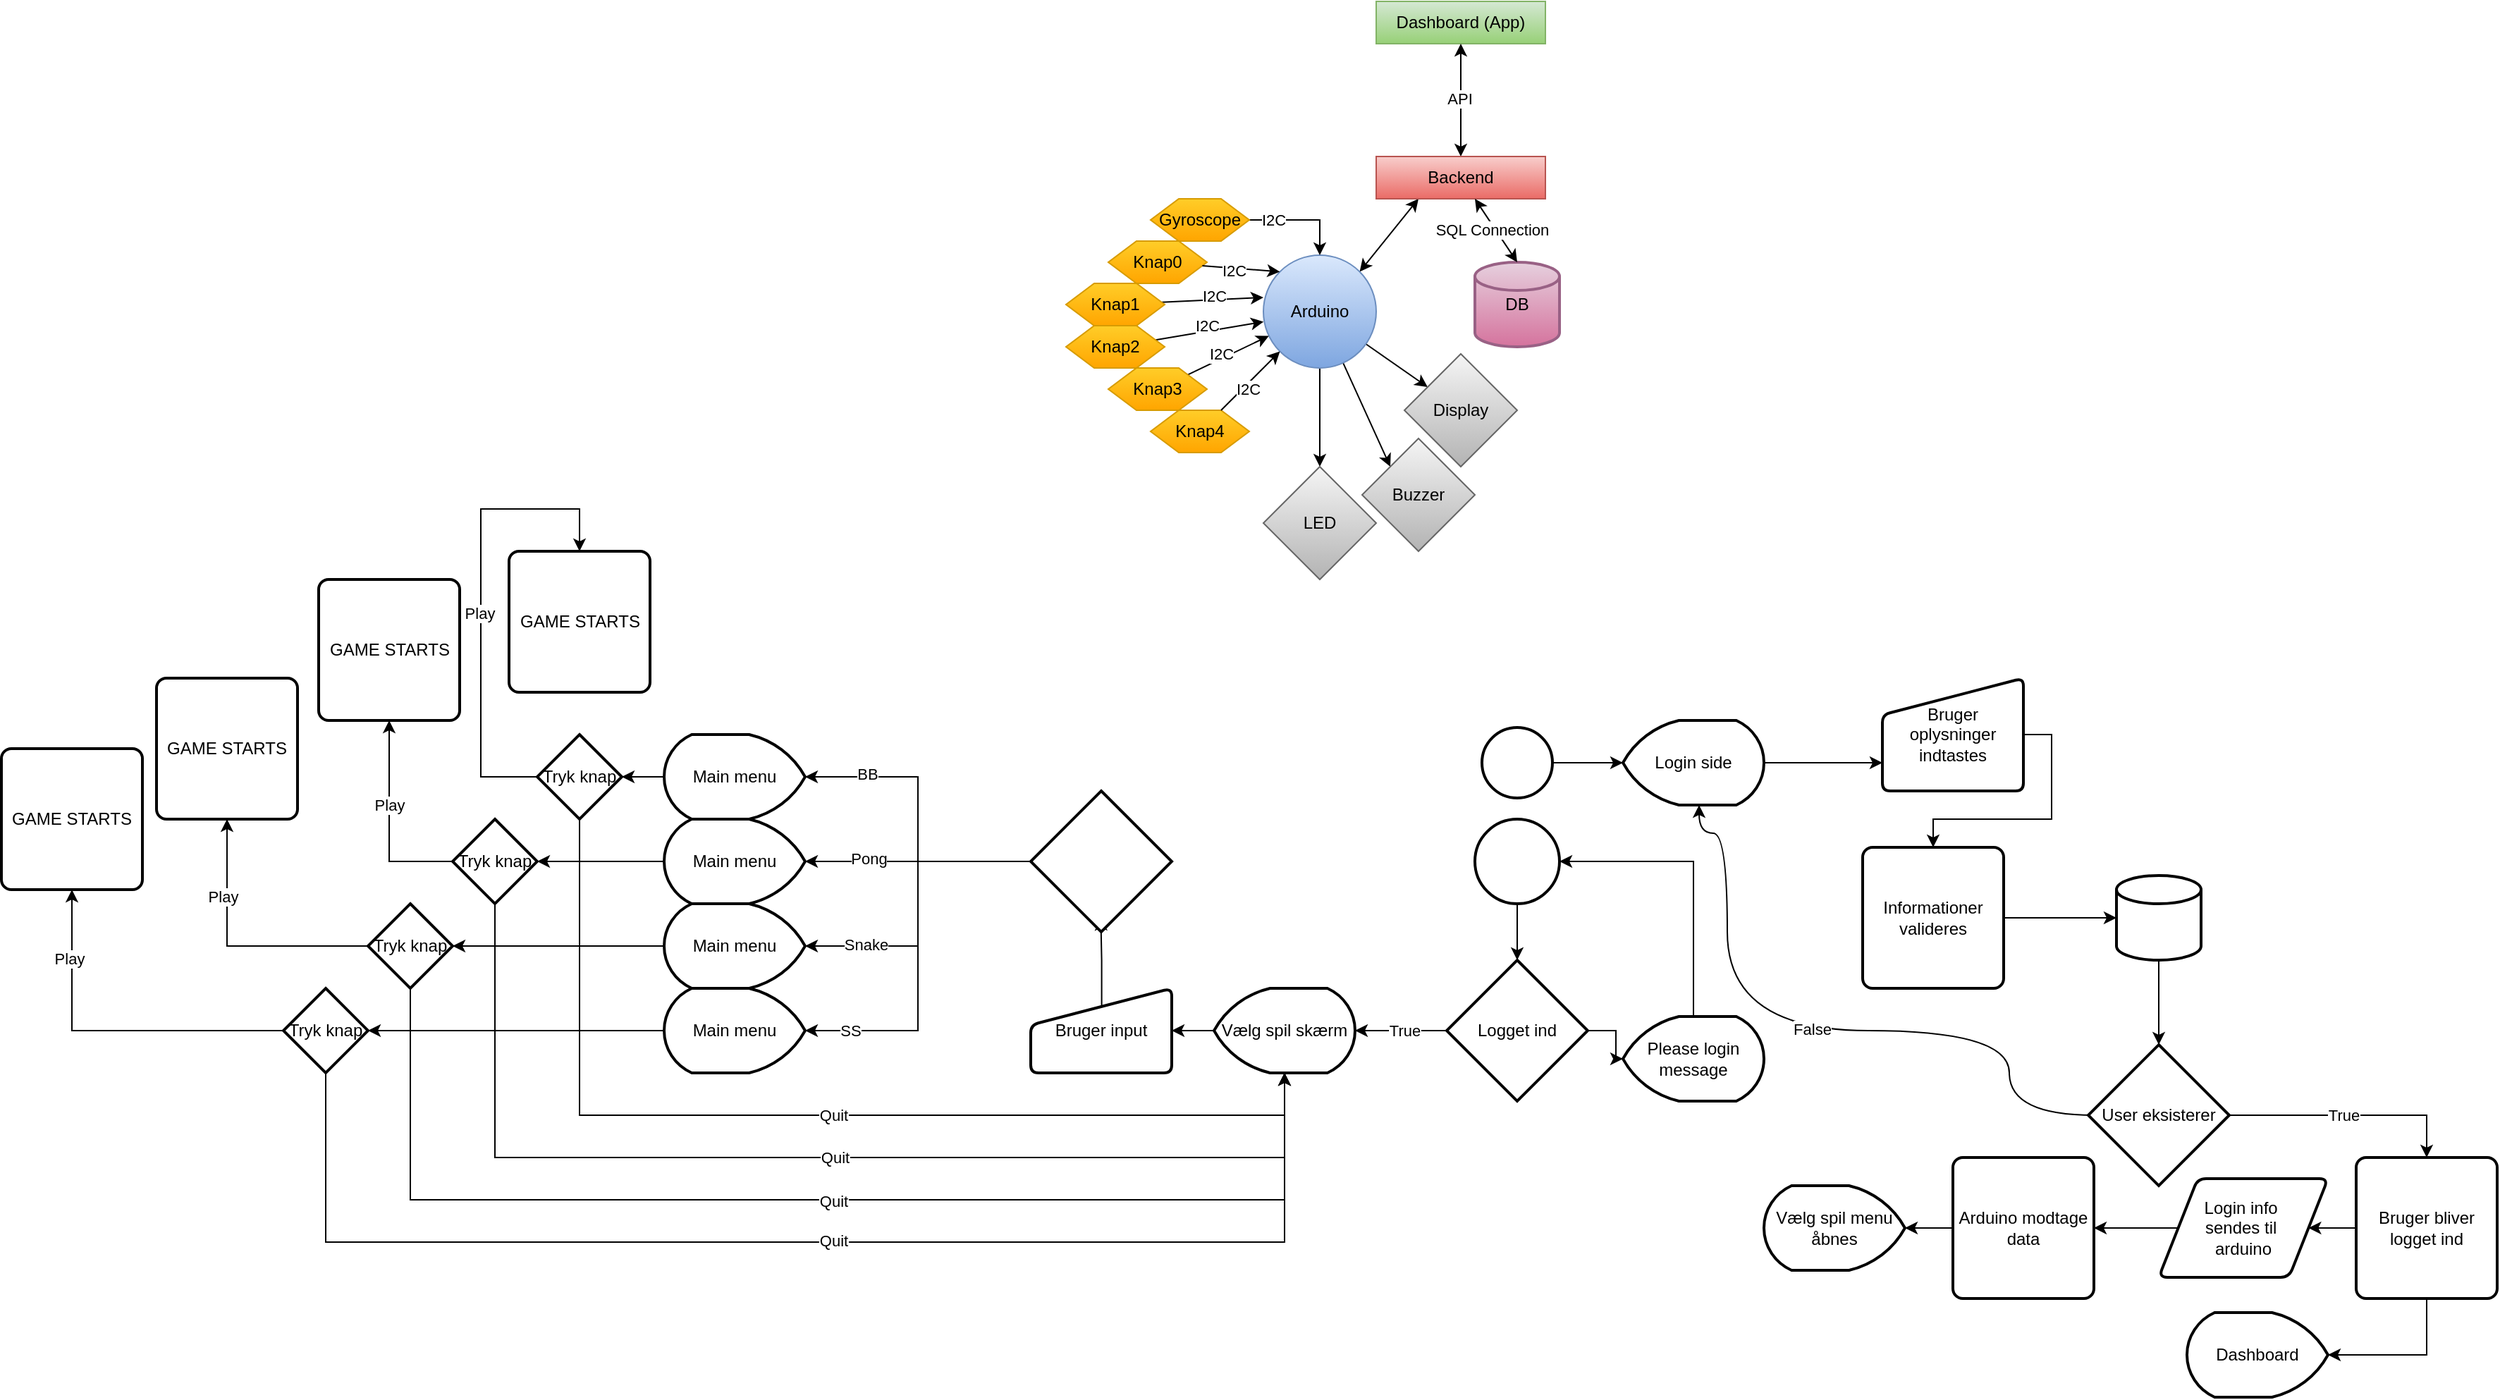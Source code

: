<mxfile version="24.2.5" type="device">
  <diagram id="C5RBs43oDa-KdzZeNtuy" name="Page-1">
    <mxGraphModel dx="4594" dy="2549" grid="1" gridSize="10" guides="1" tooltips="1" connect="1" arrows="1" fold="1" page="1" pageScale="1" pageWidth="827" pageHeight="1169" math="0" shadow="0">
      <root>
        <mxCell id="WIyWlLk6GJQsqaUBKTNV-0" />
        <mxCell id="WIyWlLk6GJQsqaUBKTNV-1" parent="WIyWlLk6GJQsqaUBKTNV-0" />
        <mxCell id="EPWNyJZTlqsivobSmLNO-3" style="edgeStyle=orthogonalEdgeStyle;rounded=0;orthogonalLoop=1;jettySize=auto;html=1;exitX=1;exitY=0.5;exitDx=0;exitDy=0;exitPerimeter=0;" parent="WIyWlLk6GJQsqaUBKTNV-1" source="EPWNyJZTlqsivobSmLNO-1" target="EPWNyJZTlqsivobSmLNO-2" edge="1">
          <mxGeometry relative="1" as="geometry" />
        </mxCell>
        <mxCell id="EPWNyJZTlqsivobSmLNO-1" value="" style="strokeWidth=2;html=1;shape=mxgraph.flowchart.start_2;whiteSpace=wrap;" parent="WIyWlLk6GJQsqaUBKTNV-1" vertex="1">
          <mxGeometry x="80" y="65" width="50" height="50" as="geometry" />
        </mxCell>
        <mxCell id="EPWNyJZTlqsivobSmLNO-5" style="edgeStyle=orthogonalEdgeStyle;rounded=0;orthogonalLoop=1;jettySize=auto;html=1;entryX=0;entryY=0.75;entryDx=0;entryDy=0;" parent="WIyWlLk6GJQsqaUBKTNV-1" source="EPWNyJZTlqsivobSmLNO-2" target="EPWNyJZTlqsivobSmLNO-4" edge="1">
          <mxGeometry relative="1" as="geometry" />
        </mxCell>
        <mxCell id="EPWNyJZTlqsivobSmLNO-2" value="Login side" style="strokeWidth=2;html=1;shape=mxgraph.flowchart.display;whiteSpace=wrap;" parent="WIyWlLk6GJQsqaUBKTNV-1" vertex="1">
          <mxGeometry x="180" y="60" width="100" height="60" as="geometry" />
        </mxCell>
        <mxCell id="EPWNyJZTlqsivobSmLNO-7" style="edgeStyle=orthogonalEdgeStyle;rounded=0;orthogonalLoop=1;jettySize=auto;html=1;exitX=1;exitY=0.5;exitDx=0;exitDy=0;" parent="WIyWlLk6GJQsqaUBKTNV-1" source="EPWNyJZTlqsivobSmLNO-4" target="EPWNyJZTlqsivobSmLNO-6" edge="1">
          <mxGeometry relative="1" as="geometry" />
        </mxCell>
        <mxCell id="EPWNyJZTlqsivobSmLNO-4" value="Bruger oplysninger indtastes" style="html=1;strokeWidth=2;shape=manualInput;whiteSpace=wrap;rounded=1;size=26;arcSize=11;" parent="WIyWlLk6GJQsqaUBKTNV-1" vertex="1">
          <mxGeometry x="364" y="30" width="100" height="80" as="geometry" />
        </mxCell>
        <mxCell id="EPWNyJZTlqsivobSmLNO-6" value="Informationer valideres" style="rounded=1;whiteSpace=wrap;html=1;absoluteArcSize=1;arcSize=14;strokeWidth=2;" parent="WIyWlLk6GJQsqaUBKTNV-1" vertex="1">
          <mxGeometry x="350" y="150" width="100" height="100" as="geometry" />
        </mxCell>
        <mxCell id="EPWNyJZTlqsivobSmLNO-17" style="edgeStyle=orthogonalEdgeStyle;rounded=0;orthogonalLoop=1;jettySize=auto;html=1;entryX=0.5;entryY=0;entryDx=0;entryDy=0;" parent="WIyWlLk6GJQsqaUBKTNV-1" source="EPWNyJZTlqsivobSmLNO-14" target="EPWNyJZTlqsivobSmLNO-22" edge="1">
          <mxGeometry relative="1" as="geometry">
            <mxPoint x="720" y="340" as="targetPoint" />
          </mxGeometry>
        </mxCell>
        <mxCell id="EPWNyJZTlqsivobSmLNO-18" value="True" style="edgeLabel;html=1;align=center;verticalAlign=middle;resizable=0;points=[];" parent="EPWNyJZTlqsivobSmLNO-17" vertex="1" connectable="0">
          <mxGeometry x="-0.048" relative="1" as="geometry">
            <mxPoint as="offset" />
          </mxGeometry>
        </mxCell>
        <mxCell id="EPWNyJZTlqsivobSmLNO-20" style="edgeStyle=orthogonalEdgeStyle;rounded=0;orthogonalLoop=1;jettySize=auto;html=1;exitX=0;exitY=0.5;exitDx=0;exitDy=0;exitPerimeter=0;curved=1;" parent="WIyWlLk6GJQsqaUBKTNV-1" edge="1">
          <mxGeometry relative="1" as="geometry">
            <mxPoint x="234" y="120" as="targetPoint" />
            <mxPoint x="514" y="340" as="sourcePoint" />
            <Array as="points">
              <mxPoint x="454" y="340" />
              <mxPoint x="454" y="280" />
              <mxPoint x="254" y="280" />
              <mxPoint x="254" y="140" />
              <mxPoint x="234" y="140" />
            </Array>
          </mxGeometry>
        </mxCell>
        <mxCell id="EPWNyJZTlqsivobSmLNO-21" value="False" style="edgeLabel;html=1;align=center;verticalAlign=middle;resizable=0;points=[];" parent="EPWNyJZTlqsivobSmLNO-20" vertex="1" connectable="0">
          <mxGeometry x="0.039" y="-1" relative="1" as="geometry">
            <mxPoint as="offset" />
          </mxGeometry>
        </mxCell>
        <mxCell id="EPWNyJZTlqsivobSmLNO-14" value="User eksisterer" style="strokeWidth=2;html=1;shape=mxgraph.flowchart.decision;whiteSpace=wrap;" parent="WIyWlLk6GJQsqaUBKTNV-1" vertex="1">
          <mxGeometry x="510" y="290" width="100" height="100" as="geometry" />
        </mxCell>
        <mxCell id="EPWNyJZTlqsivobSmLNO-15" style="edgeStyle=orthogonalEdgeStyle;rounded=0;orthogonalLoop=1;jettySize=auto;html=1;" parent="WIyWlLk6GJQsqaUBKTNV-1" source="EPWNyJZTlqsivobSmLNO-6" target="Z_NCsX3aNf2hh9q1rLj8-10" edge="1">
          <mxGeometry relative="1" as="geometry">
            <mxPoint x="520" y="200" as="targetPoint" />
          </mxGeometry>
        </mxCell>
        <mxCell id="EPWNyJZTlqsivobSmLNO-24" style="edgeStyle=orthogonalEdgeStyle;rounded=0;orthogonalLoop=1;jettySize=auto;html=1;entryX=0;entryY=0.5;entryDx=0;entryDy=0;entryPerimeter=0;exitX=0.5;exitY=1;exitDx=0;exitDy=0;" parent="WIyWlLk6GJQsqaUBKTNV-1" source="EPWNyJZTlqsivobSmLNO-22" target="EPWNyJZTlqsivobSmLNO-23" edge="1">
          <mxGeometry relative="1" as="geometry">
            <mxPoint x="750" y="520" as="targetPoint" />
          </mxGeometry>
        </mxCell>
        <mxCell id="EPWNyJZTlqsivobSmLNO-25" style="edgeStyle=orthogonalEdgeStyle;rounded=0;orthogonalLoop=1;jettySize=auto;html=1;" parent="WIyWlLk6GJQsqaUBKTNV-1" source="EPWNyJZTlqsivobSmLNO-22" target="EPWNyJZTlqsivobSmLNO-26" edge="1">
          <mxGeometry relative="1" as="geometry">
            <mxPoint x="590" y="410.0" as="targetPoint" />
          </mxGeometry>
        </mxCell>
        <mxCell id="EPWNyJZTlqsivobSmLNO-22" value="Bruger bliver logget ind" style="rounded=1;whiteSpace=wrap;html=1;absoluteArcSize=1;arcSize=14;strokeWidth=2;" parent="WIyWlLk6GJQsqaUBKTNV-1" vertex="1">
          <mxGeometry x="700" y="370" width="100" height="100" as="geometry" />
        </mxCell>
        <mxCell id="EPWNyJZTlqsivobSmLNO-23" value="Dashboard" style="strokeWidth=2;html=1;shape=mxgraph.flowchart.display;whiteSpace=wrap;direction=west;" parent="WIyWlLk6GJQsqaUBKTNV-1" vertex="1">
          <mxGeometry x="580" y="480" width="100" height="60" as="geometry" />
        </mxCell>
        <mxCell id="EPWNyJZTlqsivobSmLNO-27" style="edgeStyle=orthogonalEdgeStyle;rounded=0;orthogonalLoop=1;jettySize=auto;html=1;exitX=0;exitY=0.5;exitDx=0;exitDy=0;" parent="WIyWlLk6GJQsqaUBKTNV-1" source="EPWNyJZTlqsivobSmLNO-26" target="EPWNyJZTlqsivobSmLNO-28" edge="1">
          <mxGeometry relative="1" as="geometry">
            <mxPoint x="490" y="420.333" as="targetPoint" />
          </mxGeometry>
        </mxCell>
        <mxCell id="EPWNyJZTlqsivobSmLNO-26" value="Login info&amp;nbsp;&lt;div&gt;sendes&lt;span style=&quot;background-color: initial;&quot;&gt;&amp;nbsp;til&amp;nbsp;&lt;/span&gt;&lt;/div&gt;&lt;div&gt;&lt;span style=&quot;background-color: initial;&quot;&gt;arduino&lt;/span&gt;&lt;/div&gt;" style="shape=parallelogram;html=1;strokeWidth=2;perimeter=parallelogramPerimeter;whiteSpace=wrap;rounded=1;arcSize=12;size=0.23;" parent="WIyWlLk6GJQsqaUBKTNV-1" vertex="1">
          <mxGeometry x="560" y="385" width="120" height="70" as="geometry" />
        </mxCell>
        <mxCell id="EPWNyJZTlqsivobSmLNO-28" value="Arduino modtage data" style="rounded=1;whiteSpace=wrap;html=1;absoluteArcSize=1;arcSize=14;strokeWidth=2;" parent="WIyWlLk6GJQsqaUBKTNV-1" vertex="1">
          <mxGeometry x="414" y="370.003" width="100" height="100" as="geometry" />
        </mxCell>
        <mxCell id="EPWNyJZTlqsivobSmLNO-29" value="Vælg spil menu åbnes" style="strokeWidth=2;html=1;shape=mxgraph.flowchart.display;whiteSpace=wrap;direction=west;" parent="WIyWlLk6GJQsqaUBKTNV-1" vertex="1">
          <mxGeometry x="280" y="390" width="100" height="60" as="geometry" />
        </mxCell>
        <mxCell id="EPWNyJZTlqsivobSmLNO-30" style="edgeStyle=orthogonalEdgeStyle;rounded=0;orthogonalLoop=1;jettySize=auto;html=1;entryX=0;entryY=0.5;entryDx=0;entryDy=0;entryPerimeter=0;" parent="WIyWlLk6GJQsqaUBKTNV-1" source="EPWNyJZTlqsivobSmLNO-28" target="EPWNyJZTlqsivobSmLNO-29" edge="1">
          <mxGeometry relative="1" as="geometry" />
        </mxCell>
        <mxCell id="Z_NCsX3aNf2hh9q1rLj8-1" value="" style="strokeWidth=2;html=1;shape=mxgraph.flowchart.start_2;whiteSpace=wrap;" parent="WIyWlLk6GJQsqaUBKTNV-1" vertex="1">
          <mxGeometry x="75" y="130" width="60" height="60" as="geometry" />
        </mxCell>
        <mxCell id="Z_NCsX3aNf2hh9q1rLj8-5" style="edgeStyle=orthogonalEdgeStyle;rounded=0;orthogonalLoop=1;jettySize=auto;html=1;exitX=0;exitY=0.5;exitDx=0;exitDy=0;exitPerimeter=0;" parent="WIyWlLk6GJQsqaUBKTNV-1" source="Z_NCsX3aNf2hh9q1rLj8-3" target="Z_NCsX3aNf2hh9q1rLj8-6" edge="1">
          <mxGeometry relative="1" as="geometry">
            <mxPoint y="280" as="targetPoint" />
          </mxGeometry>
        </mxCell>
        <mxCell id="Z_NCsX3aNf2hh9q1rLj8-7" value="True" style="edgeLabel;html=1;align=center;verticalAlign=middle;resizable=0;points=[];" parent="Z_NCsX3aNf2hh9q1rLj8-5" vertex="1" connectable="0">
          <mxGeometry x="-0.077" relative="1" as="geometry">
            <mxPoint as="offset" />
          </mxGeometry>
        </mxCell>
        <mxCell id="Z_NCsX3aNf2hh9q1rLj8-8" style="edgeStyle=orthogonalEdgeStyle;rounded=0;orthogonalLoop=1;jettySize=auto;html=1;" parent="WIyWlLk6GJQsqaUBKTNV-1" source="Z_NCsX3aNf2hh9q1rLj8-3" target="Z_NCsX3aNf2hh9q1rLj8-9" edge="1">
          <mxGeometry relative="1" as="geometry">
            <mxPoint x="220" y="280" as="targetPoint" />
          </mxGeometry>
        </mxCell>
        <mxCell id="Z_NCsX3aNf2hh9q1rLj8-3" value="Logget ind" style="strokeWidth=2;html=1;shape=mxgraph.flowchart.decision;whiteSpace=wrap;" parent="WIyWlLk6GJQsqaUBKTNV-1" vertex="1">
          <mxGeometry x="55" y="230" width="100" height="100" as="geometry" />
        </mxCell>
        <mxCell id="Z_NCsX3aNf2hh9q1rLj8-4" style="edgeStyle=orthogonalEdgeStyle;rounded=0;orthogonalLoop=1;jettySize=auto;html=1;entryX=0.5;entryY=0;entryDx=0;entryDy=0;entryPerimeter=0;" parent="WIyWlLk6GJQsqaUBKTNV-1" source="Z_NCsX3aNf2hh9q1rLj8-1" target="Z_NCsX3aNf2hh9q1rLj8-3" edge="1">
          <mxGeometry relative="1" as="geometry" />
        </mxCell>
        <mxCell id="Z_NCsX3aNf2hh9q1rLj8-15" style="edgeStyle=orthogonalEdgeStyle;rounded=0;orthogonalLoop=1;jettySize=auto;html=1;entryX=1;entryY=0.5;entryDx=0;entryDy=0;" parent="WIyWlLk6GJQsqaUBKTNV-1" source="Z_NCsX3aNf2hh9q1rLj8-6" target="Z_NCsX3aNf2hh9q1rLj8-13" edge="1">
          <mxGeometry relative="1" as="geometry" />
        </mxCell>
        <mxCell id="Z_NCsX3aNf2hh9q1rLj8-6" value="Vælg spil skærm" style="strokeWidth=2;html=1;shape=mxgraph.flowchart.display;whiteSpace=wrap;" parent="WIyWlLk6GJQsqaUBKTNV-1" vertex="1">
          <mxGeometry x="-110" y="250" width="100" height="60" as="geometry" />
        </mxCell>
        <mxCell id="Z_NCsX3aNf2hh9q1rLj8-9" value="Please login message" style="strokeWidth=2;html=1;shape=mxgraph.flowchart.display;whiteSpace=wrap;" parent="WIyWlLk6GJQsqaUBKTNV-1" vertex="1">
          <mxGeometry x="180" y="270" width="100" height="60" as="geometry" />
        </mxCell>
        <mxCell id="Z_NCsX3aNf2hh9q1rLj8-11" style="edgeStyle=orthogonalEdgeStyle;rounded=0;orthogonalLoop=1;jettySize=auto;html=1;" parent="WIyWlLk6GJQsqaUBKTNV-1" source="Z_NCsX3aNf2hh9q1rLj8-10" target="EPWNyJZTlqsivobSmLNO-14" edge="1">
          <mxGeometry relative="1" as="geometry" />
        </mxCell>
        <mxCell id="Z_NCsX3aNf2hh9q1rLj8-10" value="" style="strokeWidth=2;html=1;shape=mxgraph.flowchart.database;whiteSpace=wrap;" parent="WIyWlLk6GJQsqaUBKTNV-1" vertex="1">
          <mxGeometry x="530" y="170" width="60" height="60" as="geometry" />
        </mxCell>
        <mxCell id="Z_NCsX3aNf2hh9q1rLj8-12" style="edgeStyle=orthogonalEdgeStyle;rounded=0;orthogonalLoop=1;jettySize=auto;html=1;entryX=1;entryY=0.5;entryDx=0;entryDy=0;entryPerimeter=0;" parent="WIyWlLk6GJQsqaUBKTNV-1" source="Z_NCsX3aNf2hh9q1rLj8-9" target="Z_NCsX3aNf2hh9q1rLj8-1" edge="1">
          <mxGeometry relative="1" as="geometry">
            <Array as="points">
              <mxPoint x="230" y="160" />
            </Array>
          </mxGeometry>
        </mxCell>
        <mxCell id="Z_NCsX3aNf2hh9q1rLj8-16" style="edgeStyle=orthogonalEdgeStyle;rounded=0;orthogonalLoop=1;jettySize=auto;html=1;exitX=0.506;exitY=0.247;exitDx=0;exitDy=0;exitPerimeter=0;movable=1;resizable=1;rotatable=1;deletable=1;editable=1;locked=0;connectable=1;jumpSize=6;" parent="WIyWlLk6GJQsqaUBKTNV-1" edge="1">
          <mxGeometry relative="1" as="geometry">
            <mxPoint x="-190.3" y="200" as="targetPoint" />
            <mxPoint x="-189.7" y="264.82" as="sourcePoint" />
            <Array as="points">
              <mxPoint x="-190" y="230" />
              <mxPoint x="-190" y="230" />
            </Array>
          </mxGeometry>
        </mxCell>
        <mxCell id="Z_NCsX3aNf2hh9q1rLj8-13" value="Bruger input" style="html=1;strokeWidth=2;shape=manualInput;whiteSpace=wrap;rounded=1;size=26;arcSize=11;" parent="WIyWlLk6GJQsqaUBKTNV-1" vertex="1">
          <mxGeometry x="-240" y="250" width="100" height="60" as="geometry" />
        </mxCell>
        <mxCell id="Z_NCsX3aNf2hh9q1rLj8-26" style="edgeStyle=orthogonalEdgeStyle;rounded=0;orthogonalLoop=1;jettySize=auto;html=1;entryX=0;entryY=0.5;entryDx=0;entryDy=0;entryPerimeter=0;" parent="WIyWlLk6GJQsqaUBKTNV-1" source="Z_NCsX3aNf2hh9q1rLj8-17" target="Z_NCsX3aNf2hh9q1rLj8-80" edge="1">
          <mxGeometry relative="1" as="geometry">
            <mxPoint x="-340" y="150" as="targetPoint" />
            <Array as="points">
              <mxPoint x="-240" y="160" />
              <mxPoint x="-240" y="160" />
            </Array>
          </mxGeometry>
        </mxCell>
        <mxCell id="Z_NCsX3aNf2hh9q1rLj8-31" value="Pong" style="edgeLabel;html=1;align=center;verticalAlign=middle;resizable=0;points=[];" parent="Z_NCsX3aNf2hh9q1rLj8-26" vertex="1" connectable="0">
          <mxGeometry x="0.435" y="-2" relative="1" as="geometry">
            <mxPoint as="offset" />
          </mxGeometry>
        </mxCell>
        <mxCell id="Z_NCsX3aNf2hh9q1rLj8-27" style="edgeStyle=orthogonalEdgeStyle;rounded=0;orthogonalLoop=1;jettySize=auto;html=1;" parent="WIyWlLk6GJQsqaUBKTNV-1" source="Z_NCsX3aNf2hh9q1rLj8-17" target="Z_NCsX3aNf2hh9q1rLj8-81" edge="1">
          <mxGeometry relative="1" as="geometry">
            <mxPoint x="-340" y="100" as="targetPoint" />
          </mxGeometry>
        </mxCell>
        <mxCell id="Z_NCsX3aNf2hh9q1rLj8-36" value="BB" style="edgeLabel;html=1;align=center;verticalAlign=middle;resizable=0;points=[];" parent="Z_NCsX3aNf2hh9q1rLj8-27" vertex="1" connectable="0">
          <mxGeometry x="0.599" y="-2" relative="1" as="geometry">
            <mxPoint as="offset" />
          </mxGeometry>
        </mxCell>
        <mxCell id="Z_NCsX3aNf2hh9q1rLj8-28" style="edgeStyle=orthogonalEdgeStyle;rounded=0;orthogonalLoop=1;jettySize=auto;html=1;entryX=0;entryY=0.5;entryDx=0;entryDy=0;entryPerimeter=0;" parent="WIyWlLk6GJQsqaUBKTNV-1" source="Z_NCsX3aNf2hh9q1rLj8-17" target="Z_NCsX3aNf2hh9q1rLj8-79" edge="1">
          <mxGeometry relative="1" as="geometry">
            <mxPoint x="-340" y="200.0" as="targetPoint" />
          </mxGeometry>
        </mxCell>
        <mxCell id="Z_NCsX3aNf2hh9q1rLj8-30" value="Snake" style="edgeLabel;html=1;align=center;verticalAlign=middle;resizable=0;points=[];" parent="Z_NCsX3aNf2hh9q1rLj8-28" vertex="1" connectable="0">
          <mxGeometry x="0.607" y="-1" relative="1" as="geometry">
            <mxPoint as="offset" />
          </mxGeometry>
        </mxCell>
        <mxCell id="Z_NCsX3aNf2hh9q1rLj8-29" style="edgeStyle=orthogonalEdgeStyle;rounded=0;orthogonalLoop=1;jettySize=auto;html=1;exitX=0;exitY=0.5;exitDx=0;exitDy=0;exitPerimeter=0;entryX=0;entryY=0.5;entryDx=0;entryDy=0;entryPerimeter=0;" parent="WIyWlLk6GJQsqaUBKTNV-1" source="Z_NCsX3aNf2hh9q1rLj8-17" target="Z_NCsX3aNf2hh9q1rLj8-78" edge="1">
          <mxGeometry relative="1" as="geometry">
            <mxPoint x="-340" y="255" as="targetPoint" />
            <mxPoint x="-240" y="145" as="sourcePoint" />
            <Array as="points">
              <mxPoint x="-320" y="160" />
              <mxPoint x="-320" y="280" />
            </Array>
          </mxGeometry>
        </mxCell>
        <mxCell id="Z_NCsX3aNf2hh9q1rLj8-35" value="SS" style="edgeLabel;html=1;align=center;verticalAlign=middle;resizable=0;points=[];" parent="Z_NCsX3aNf2hh9q1rLj8-29" vertex="1" connectable="0">
          <mxGeometry x="0.771" relative="1" as="geometry">
            <mxPoint as="offset" />
          </mxGeometry>
        </mxCell>
        <mxCell id="Z_NCsX3aNf2hh9q1rLj8-17" value="" style="strokeWidth=2;html=1;shape=mxgraph.flowchart.decision;whiteSpace=wrap;" parent="WIyWlLk6GJQsqaUBKTNV-1" vertex="1">
          <mxGeometry x="-240" y="110" width="100" height="100" as="geometry" />
        </mxCell>
        <mxCell id="Z_NCsX3aNf2hh9q1rLj8-78" value="Main menu" style="strokeWidth=2;html=1;shape=mxgraph.flowchart.display;whiteSpace=wrap;direction=west;" parent="WIyWlLk6GJQsqaUBKTNV-1" vertex="1">
          <mxGeometry x="-500" y="250" width="100" height="60" as="geometry" />
        </mxCell>
        <mxCell id="Z_NCsX3aNf2hh9q1rLj8-79" value="Main menu" style="strokeWidth=2;html=1;shape=mxgraph.flowchart.display;whiteSpace=wrap;direction=west;" parent="WIyWlLk6GJQsqaUBKTNV-1" vertex="1">
          <mxGeometry x="-500" y="190" width="100" height="60" as="geometry" />
        </mxCell>
        <mxCell id="Z_NCsX3aNf2hh9q1rLj8-80" value="Main menu" style="strokeWidth=2;html=1;shape=mxgraph.flowchart.display;whiteSpace=wrap;direction=west;" parent="WIyWlLk6GJQsqaUBKTNV-1" vertex="1">
          <mxGeometry x="-500" y="130" width="100" height="60" as="geometry" />
        </mxCell>
        <mxCell id="eJ4s3iMvu9IRw2cU6n5I-0" style="edgeStyle=orthogonalEdgeStyle;rounded=0;orthogonalLoop=1;jettySize=auto;html=1;" parent="WIyWlLk6GJQsqaUBKTNV-1" source="Z_NCsX3aNf2hh9q1rLj8-81" target="eJ4s3iMvu9IRw2cU6n5I-1" edge="1">
          <mxGeometry relative="1" as="geometry">
            <mxPoint x="-570" y="100" as="targetPoint" />
            <Array as="points">
              <mxPoint x="-540" y="100" />
              <mxPoint x="-570" y="101" />
            </Array>
          </mxGeometry>
        </mxCell>
        <mxCell id="Z_NCsX3aNf2hh9q1rLj8-81" value="Main menu" style="strokeWidth=2;html=1;shape=mxgraph.flowchart.display;whiteSpace=wrap;direction=west;" parent="WIyWlLk6GJQsqaUBKTNV-1" vertex="1">
          <mxGeometry x="-500" y="70" width="100" height="60" as="geometry" />
        </mxCell>
        <mxCell id="Z_NCsX3aNf2hh9q1rLj8-82" value="" style="group" parent="WIyWlLk6GJQsqaUBKTNV-1" vertex="1" connectable="0">
          <mxGeometry x="-215" y="-450" width="350" height="410" as="geometry" />
        </mxCell>
        <mxCell id="Z_NCsX3aNf2hh9q1rLj8-37" value="Dashboard (App)" style="rounded=0;whiteSpace=wrap;html=1;fillColor=#d5e8d4;gradientColor=#97d077;strokeColor=#82b366;" parent="Z_NCsX3aNf2hh9q1rLj8-82" vertex="1">
          <mxGeometry x="220" width="120" height="30" as="geometry" />
        </mxCell>
        <mxCell id="Z_NCsX3aNf2hh9q1rLj8-65" style="rounded=0;orthogonalLoop=1;jettySize=auto;html=1;exitX=0.25;exitY=1;exitDx=0;exitDy=0;entryX=1;entryY=0;entryDx=0;entryDy=0;startArrow=classic;startFill=1;" parent="Z_NCsX3aNf2hh9q1rLj8-82" source="Z_NCsX3aNf2hh9q1rLj8-38" target="Z_NCsX3aNf2hh9q1rLj8-40" edge="1">
          <mxGeometry relative="1" as="geometry" />
        </mxCell>
        <mxCell id="Z_NCsX3aNf2hh9q1rLj8-67" style="edgeStyle=orthogonalEdgeStyle;rounded=0;orthogonalLoop=1;jettySize=auto;html=1;entryX=0.5;entryY=1;entryDx=0;entryDy=0;startArrow=classic;startFill=1;" parent="Z_NCsX3aNf2hh9q1rLj8-82" source="Z_NCsX3aNf2hh9q1rLj8-38" target="Z_NCsX3aNf2hh9q1rLj8-37" edge="1">
          <mxGeometry relative="1" as="geometry" />
        </mxCell>
        <mxCell id="Z_NCsX3aNf2hh9q1rLj8-68" value="API" style="edgeLabel;html=1;align=center;verticalAlign=middle;resizable=0;points=[];" parent="Z_NCsX3aNf2hh9q1rLj8-67" vertex="1" connectable="0">
          <mxGeometry x="0.04" y="1" relative="1" as="geometry">
            <mxPoint as="offset" />
          </mxGeometry>
        </mxCell>
        <mxCell id="Z_NCsX3aNf2hh9q1rLj8-38" value="Backend" style="whiteSpace=wrap;html=1;fillColor=#f8cecc;gradientColor=#ea6b66;strokeColor=#b85450;" parent="Z_NCsX3aNf2hh9q1rLj8-82" vertex="1">
          <mxGeometry x="220" y="110" width="120" height="30" as="geometry" />
        </mxCell>
        <mxCell id="Z_NCsX3aNf2hh9q1rLj8-39" value="DB" style="strokeWidth=2;html=1;shape=mxgraph.flowchart.database;whiteSpace=wrap;fillColor=#e6d0de;gradientColor=#d5739d;strokeColor=#996185;" parent="Z_NCsX3aNf2hh9q1rLj8-82" vertex="1">
          <mxGeometry x="290" y="185" width="60" height="60" as="geometry" />
        </mxCell>
        <mxCell id="Z_NCsX3aNf2hh9q1rLj8-42" style="rounded=0;orthogonalLoop=1;jettySize=auto;html=1;entryX=0.5;entryY=0;entryDx=0;entryDy=0;" parent="Z_NCsX3aNf2hh9q1rLj8-82" source="Z_NCsX3aNf2hh9q1rLj8-40" target="Z_NCsX3aNf2hh9q1rLj8-41" edge="1">
          <mxGeometry relative="1" as="geometry" />
        </mxCell>
        <mxCell id="Z_NCsX3aNf2hh9q1rLj8-46" style="rounded=0;orthogonalLoop=1;jettySize=auto;html=1;" parent="Z_NCsX3aNf2hh9q1rLj8-82" source="Z_NCsX3aNf2hh9q1rLj8-40" target="Z_NCsX3aNf2hh9q1rLj8-44" edge="1">
          <mxGeometry relative="1" as="geometry" />
        </mxCell>
        <mxCell id="Z_NCsX3aNf2hh9q1rLj8-54" style="rounded=0;orthogonalLoop=1;jettySize=auto;html=1;entryX=0;entryY=0;entryDx=0;entryDy=0;" parent="Z_NCsX3aNf2hh9q1rLj8-82" source="Z_NCsX3aNf2hh9q1rLj8-40" target="Z_NCsX3aNf2hh9q1rLj8-53" edge="1">
          <mxGeometry relative="1" as="geometry" />
        </mxCell>
        <mxCell id="Z_NCsX3aNf2hh9q1rLj8-40" value="Arduino" style="ellipse;whiteSpace=wrap;html=1;aspect=fixed;fillColor=#dae8fc;gradientColor=#7ea6e0;strokeColor=#6c8ebf;" parent="Z_NCsX3aNf2hh9q1rLj8-82" vertex="1">
          <mxGeometry x="140" y="180" width="80" height="80" as="geometry" />
        </mxCell>
        <mxCell id="Z_NCsX3aNf2hh9q1rLj8-41" value="LED" style="rhombus;whiteSpace=wrap;html=1;fillColor=#f5f5f5;gradientColor=#b3b3b3;strokeColor=#666666;" parent="Z_NCsX3aNf2hh9q1rLj8-82" vertex="1">
          <mxGeometry x="140" y="330" width="80" height="80" as="geometry" />
        </mxCell>
        <mxCell id="Z_NCsX3aNf2hh9q1rLj8-44" value="Display" style="rhombus;whiteSpace=wrap;html=1;fillColor=#f5f5f5;gradientColor=#b3b3b3;strokeColor=#666666;" parent="Z_NCsX3aNf2hh9q1rLj8-82" vertex="1">
          <mxGeometry x="240" y="250" width="80" height="80" as="geometry" />
        </mxCell>
        <mxCell id="Z_NCsX3aNf2hh9q1rLj8-61" style="rounded=0;orthogonalLoop=1;jettySize=auto;html=1;entryX=0.002;entryY=0.59;entryDx=0;entryDy=0;entryPerimeter=0;" parent="Z_NCsX3aNf2hh9q1rLj8-82" source="Z_NCsX3aNf2hh9q1rLj8-48" target="Z_NCsX3aNf2hh9q1rLj8-40" edge="1">
          <mxGeometry relative="1" as="geometry" />
        </mxCell>
        <mxCell id="Z_NCsX3aNf2hh9q1rLj8-48" value="Knap2" style="shape=hexagon;perimeter=hexagonPerimeter2;whiteSpace=wrap;html=1;fixedSize=1;fillColor=#ffcd28;gradientColor=#ffa500;strokeColor=#d79b00;" parent="Z_NCsX3aNf2hh9q1rLj8-82" vertex="1">
          <mxGeometry y="230" width="70" height="30" as="geometry" />
        </mxCell>
        <mxCell id="Z_NCsX3aNf2hh9q1rLj8-62" style="rounded=0;orthogonalLoop=1;jettySize=auto;html=1;" parent="Z_NCsX3aNf2hh9q1rLj8-82" source="Z_NCsX3aNf2hh9q1rLj8-49" edge="1">
          <mxGeometry relative="1" as="geometry">
            <mxPoint x="140" y="210" as="targetPoint" />
          </mxGeometry>
        </mxCell>
        <mxCell id="Z_NCsX3aNf2hh9q1rLj8-49" value="Knap1" style="shape=hexagon;perimeter=hexagonPerimeter2;whiteSpace=wrap;html=1;fixedSize=1;fillColor=#ffcd28;gradientColor=#ffa500;strokeColor=#d79b00;" parent="Z_NCsX3aNf2hh9q1rLj8-82" vertex="1">
          <mxGeometry y="200" width="70" height="30" as="geometry" />
        </mxCell>
        <mxCell id="Z_NCsX3aNf2hh9q1rLj8-50" value="Knap0" style="shape=hexagon;perimeter=hexagonPerimeter2;whiteSpace=wrap;html=1;fixedSize=1;fillColor=#ffcd28;gradientColor=#ffa500;strokeColor=#d79b00;" parent="Z_NCsX3aNf2hh9q1rLj8-82" vertex="1">
          <mxGeometry x="30" y="170" width="70" height="30" as="geometry" />
        </mxCell>
        <mxCell id="Z_NCsX3aNf2hh9q1rLj8-60" style="rounded=0;orthogonalLoop=1;jettySize=auto;html=1;" parent="Z_NCsX3aNf2hh9q1rLj8-82" source="Z_NCsX3aNf2hh9q1rLj8-51" target="Z_NCsX3aNf2hh9q1rLj8-40" edge="1">
          <mxGeometry relative="1" as="geometry" />
        </mxCell>
        <mxCell id="Z_NCsX3aNf2hh9q1rLj8-51" value="Knap3" style="shape=hexagon;perimeter=hexagonPerimeter2;whiteSpace=wrap;html=1;fixedSize=1;fillColor=#ffcd28;gradientColor=#ffa500;strokeColor=#d79b00;" parent="Z_NCsX3aNf2hh9q1rLj8-82" vertex="1">
          <mxGeometry x="30" y="260" width="70" height="30" as="geometry" />
        </mxCell>
        <mxCell id="Z_NCsX3aNf2hh9q1rLj8-52" value="Knap4" style="shape=hexagon;perimeter=hexagonPerimeter2;whiteSpace=wrap;html=1;fixedSize=1;fillColor=#ffcd28;gradientColor=#ffa500;strokeColor=#d79b00;" parent="Z_NCsX3aNf2hh9q1rLj8-82" vertex="1">
          <mxGeometry x="60" y="290" width="70" height="30" as="geometry" />
        </mxCell>
        <mxCell id="Z_NCsX3aNf2hh9q1rLj8-53" value="Buzzer" style="rhombus;whiteSpace=wrap;html=1;fillColor=#f5f5f5;gradientColor=#b3b3b3;strokeColor=#666666;" parent="Z_NCsX3aNf2hh9q1rLj8-82" vertex="1">
          <mxGeometry x="210" y="310" width="80" height="80" as="geometry" />
        </mxCell>
        <mxCell id="Z_NCsX3aNf2hh9q1rLj8-58" style="edgeStyle=orthogonalEdgeStyle;rounded=0;orthogonalLoop=1;jettySize=auto;html=1;" parent="Z_NCsX3aNf2hh9q1rLj8-82" source="Z_NCsX3aNf2hh9q1rLj8-55" target="Z_NCsX3aNf2hh9q1rLj8-40" edge="1">
          <mxGeometry relative="1" as="geometry" />
        </mxCell>
        <mxCell id="Z_NCsX3aNf2hh9q1rLj8-55" value="Gyroscope" style="shape=hexagon;perimeter=hexagonPerimeter2;whiteSpace=wrap;html=1;fixedSize=1;fillColor=#ffcd28;gradientColor=#ffa500;strokeColor=#d79b00;" parent="Z_NCsX3aNf2hh9q1rLj8-82" vertex="1">
          <mxGeometry x="60" y="140" width="70" height="30" as="geometry" />
        </mxCell>
        <mxCell id="Z_NCsX3aNf2hh9q1rLj8-59" style="rounded=0;orthogonalLoop=1;jettySize=auto;html=1;entryX=0;entryY=0;entryDx=0;entryDy=0;" parent="Z_NCsX3aNf2hh9q1rLj8-82" source="Z_NCsX3aNf2hh9q1rLj8-50" target="Z_NCsX3aNf2hh9q1rLj8-40" edge="1">
          <mxGeometry relative="1" as="geometry" />
        </mxCell>
        <mxCell id="Z_NCsX3aNf2hh9q1rLj8-69" value="I2C" style="edgeLabel;html=1;align=center;verticalAlign=middle;resizable=0;points=[];" parent="Z_NCsX3aNf2hh9q1rLj8-59" vertex="1" connectable="0">
          <mxGeometry x="-0.187" y="-2" relative="1" as="geometry">
            <mxPoint as="offset" />
          </mxGeometry>
        </mxCell>
        <mxCell id="Z_NCsX3aNf2hh9q1rLj8-63" style="rounded=0;orthogonalLoop=1;jettySize=auto;html=1;entryX=0;entryY=1;entryDx=0;entryDy=0;" parent="Z_NCsX3aNf2hh9q1rLj8-82" source="Z_NCsX3aNf2hh9q1rLj8-52" target="Z_NCsX3aNf2hh9q1rLj8-40" edge="1">
          <mxGeometry relative="1" as="geometry">
            <mxPoint x="160" y="250" as="targetPoint" />
          </mxGeometry>
        </mxCell>
        <mxCell id="Z_NCsX3aNf2hh9q1rLj8-66" style="rounded=0;orthogonalLoop=1;jettySize=auto;html=1;entryX=0.5;entryY=0;entryDx=0;entryDy=0;entryPerimeter=0;startArrow=classic;startFill=1;" parent="Z_NCsX3aNf2hh9q1rLj8-82" source="Z_NCsX3aNf2hh9q1rLj8-38" target="Z_NCsX3aNf2hh9q1rLj8-39" edge="1">
          <mxGeometry relative="1" as="geometry" />
        </mxCell>
        <mxCell id="Z_NCsX3aNf2hh9q1rLj8-77" value="SQL Connection" style="edgeLabel;html=1;align=center;verticalAlign=middle;resizable=0;points=[];" parent="Z_NCsX3aNf2hh9q1rLj8-66" vertex="1" connectable="0">
          <mxGeometry x="-0.074" y="-2" relative="1" as="geometry">
            <mxPoint as="offset" />
          </mxGeometry>
        </mxCell>
        <mxCell id="Z_NCsX3aNf2hh9q1rLj8-70" value="I2C" style="edgeLabel;html=1;align=center;verticalAlign=middle;resizable=0;points=[];" parent="Z_NCsX3aNf2hh9q1rLj8-82" vertex="1" connectable="0">
          <mxGeometry x="128.927" y="201.182" as="geometry">
            <mxPoint x="-24" y="8" as="offset" />
          </mxGeometry>
        </mxCell>
        <mxCell id="Z_NCsX3aNf2hh9q1rLj8-72" value="I2C" style="edgeLabel;html=1;align=center;verticalAlign=middle;resizable=0;points=[];" parent="Z_NCsX3aNf2hh9q1rLj8-82" vertex="1" connectable="0">
          <mxGeometry x="146.997" y="155.002" as="geometry" />
        </mxCell>
        <mxCell id="Z_NCsX3aNf2hh9q1rLj8-73" value="I2C" style="edgeLabel;html=1;align=center;verticalAlign=middle;resizable=0;points=[];" parent="Z_NCsX3aNf2hh9q1rLj8-82" vertex="1" connectable="0">
          <mxGeometry x="99.997" y="230.002" as="geometry" />
        </mxCell>
        <mxCell id="Z_NCsX3aNf2hh9q1rLj8-75" value="I2C" style="edgeLabel;html=1;align=center;verticalAlign=middle;resizable=0;points=[];" parent="Z_NCsX3aNf2hh9q1rLj8-82" vertex="1" connectable="0">
          <mxGeometry x="109.997" y="250.002" as="geometry" />
        </mxCell>
        <mxCell id="Z_NCsX3aNf2hh9q1rLj8-76" value="I2C" style="edgeLabel;html=1;align=center;verticalAlign=middle;resizable=0;points=[];" parent="Z_NCsX3aNf2hh9q1rLj8-82" vertex="1" connectable="0">
          <mxGeometry x="128.927" y="275.002" as="geometry" />
        </mxCell>
        <mxCell id="eJ4s3iMvu9IRw2cU6n5I-2" style="edgeStyle=orthogonalEdgeStyle;rounded=0;orthogonalLoop=1;jettySize=auto;html=1;entryX=0.5;entryY=0;entryDx=0;entryDy=0;exitX=0;exitY=0.5;exitDx=0;exitDy=0;exitPerimeter=0;" parent="WIyWlLk6GJQsqaUBKTNV-1" source="eJ4s3iMvu9IRw2cU6n5I-1" target="eJ4s3iMvu9IRw2cU6n5I-25" edge="1">
          <mxGeometry relative="1" as="geometry">
            <mxPoint x="-570" y="-30" as="targetPoint" />
            <mxPoint x="-600" y="90" as="sourcePoint" />
            <Array as="points">
              <mxPoint x="-630" y="100" />
              <mxPoint x="-630" y="-90" />
              <mxPoint x="-560" y="-90" />
            </Array>
          </mxGeometry>
        </mxCell>
        <mxCell id="eJ4s3iMvu9IRw2cU6n5I-7" value="Play" style="edgeLabel;html=1;align=center;verticalAlign=middle;resizable=0;points=[];" parent="eJ4s3iMvu9IRw2cU6n5I-2" vertex="1" connectable="0">
          <mxGeometry x="-0.052" y="1" relative="1" as="geometry">
            <mxPoint as="offset" />
          </mxGeometry>
        </mxCell>
        <mxCell id="eJ4s3iMvu9IRw2cU6n5I-3" style="edgeStyle=orthogonalEdgeStyle;rounded=0;orthogonalLoop=1;jettySize=auto;html=1;exitX=0.5;exitY=1;exitDx=0;exitDy=0;exitPerimeter=0;entryX=0.5;entryY=1;entryDx=0;entryDy=0;entryPerimeter=0;" parent="WIyWlLk6GJQsqaUBKTNV-1" source="eJ4s3iMvu9IRw2cU6n5I-1" target="Z_NCsX3aNf2hh9q1rLj8-6" edge="1">
          <mxGeometry relative="1" as="geometry">
            <mxPoint x="-690.0" y="99.667" as="targetPoint" />
            <Array as="points">
              <mxPoint x="-560" y="340" />
              <mxPoint x="-60" y="340" />
            </Array>
          </mxGeometry>
        </mxCell>
        <mxCell id="eJ4s3iMvu9IRw2cU6n5I-8" value="Quit" style="edgeLabel;html=1;align=center;verticalAlign=middle;resizable=0;points=[];" parent="eJ4s3iMvu9IRw2cU6n5I-3" vertex="1" connectable="0">
          <mxGeometry x="0.035" y="1" relative="1" as="geometry">
            <mxPoint x="7" y="1" as="offset" />
          </mxGeometry>
        </mxCell>
        <mxCell id="eJ4s3iMvu9IRw2cU6n5I-1" value="Tryk knap" style="strokeWidth=2;html=1;shape=mxgraph.flowchart.decision;whiteSpace=wrap;" parent="WIyWlLk6GJQsqaUBKTNV-1" vertex="1">
          <mxGeometry x="-590" y="70" width="60" height="60" as="geometry" />
        </mxCell>
        <mxCell id="eJ4s3iMvu9IRw2cU6n5I-23" style="edgeStyle=orthogonalEdgeStyle;rounded=0;orthogonalLoop=1;jettySize=auto;html=1;exitX=0.5;exitY=1;exitDx=0;exitDy=0;exitPerimeter=0;" parent="WIyWlLk6GJQsqaUBKTNV-1" source="eJ4s3iMvu9IRw2cU6n5I-10" edge="1">
          <mxGeometry relative="1" as="geometry">
            <mxPoint x="-60" y="310" as="targetPoint" />
            <Array as="points">
              <mxPoint x="-620" y="370" />
              <mxPoint x="-60" y="370" />
            </Array>
          </mxGeometry>
        </mxCell>
        <mxCell id="eJ4s3iMvu9IRw2cU6n5I-24" value="Quit" style="edgeLabel;html=1;align=center;verticalAlign=middle;resizable=0;points=[];" parent="eJ4s3iMvu9IRw2cU6n5I-23" vertex="1" connectable="0">
          <mxGeometry x="0.037" y="-4" relative="1" as="geometry">
            <mxPoint x="6" y="-4" as="offset" />
          </mxGeometry>
        </mxCell>
        <mxCell id="eJ4s3iMvu9IRw2cU6n5I-34" style="edgeStyle=orthogonalEdgeStyle;rounded=0;orthogonalLoop=1;jettySize=auto;html=1;entryX=0.5;entryY=1;entryDx=0;entryDy=0;" parent="WIyWlLk6GJQsqaUBKTNV-1" source="eJ4s3iMvu9IRw2cU6n5I-10" target="eJ4s3iMvu9IRw2cU6n5I-32" edge="1">
          <mxGeometry relative="1" as="geometry">
            <Array as="points">
              <mxPoint x="-695" y="160" />
            </Array>
          </mxGeometry>
        </mxCell>
        <mxCell id="kTFjEs-Sb9RA6y6n_P-J-0" value="Play" style="edgeLabel;html=1;align=center;verticalAlign=middle;resizable=0;points=[];" vertex="1" connectable="0" parent="eJ4s3iMvu9IRw2cU6n5I-34">
          <mxGeometry x="0.172" relative="1" as="geometry">
            <mxPoint as="offset" />
          </mxGeometry>
        </mxCell>
        <mxCell id="eJ4s3iMvu9IRw2cU6n5I-10" value="Tryk knap" style="strokeWidth=2;html=1;shape=mxgraph.flowchart.decision;whiteSpace=wrap;" parent="WIyWlLk6GJQsqaUBKTNV-1" vertex="1">
          <mxGeometry x="-650" y="130" width="60" height="60" as="geometry" />
        </mxCell>
        <mxCell id="kTFjEs-Sb9RA6y6n_P-J-1" style="edgeStyle=orthogonalEdgeStyle;rounded=0;orthogonalLoop=1;jettySize=auto;html=1;entryX=0.5;entryY=1;entryDx=0;entryDy=0;" edge="1" parent="WIyWlLk6GJQsqaUBKTNV-1" source="eJ4s3iMvu9IRw2cU6n5I-11" target="kTFjEs-Sb9RA6y6n_P-J-2">
          <mxGeometry relative="1" as="geometry">
            <mxPoint x="-760" y="140" as="targetPoint" />
            <Array as="points">
              <mxPoint x="-810" y="220" />
            </Array>
          </mxGeometry>
        </mxCell>
        <mxCell id="kTFjEs-Sb9RA6y6n_P-J-3" value="Play" style="edgeLabel;html=1;align=center;verticalAlign=middle;resizable=0;points=[];" vertex="1" connectable="0" parent="kTFjEs-Sb9RA6y6n_P-J-1">
          <mxGeometry x="0.409" y="3" relative="1" as="geometry">
            <mxPoint y="-1" as="offset" />
          </mxGeometry>
        </mxCell>
        <mxCell id="eJ4s3iMvu9IRw2cU6n5I-11" value="Tryk knap" style="strokeWidth=2;html=1;shape=mxgraph.flowchart.decision;whiteSpace=wrap;" parent="WIyWlLk6GJQsqaUBKTNV-1" vertex="1">
          <mxGeometry x="-710" y="190" width="60" height="60" as="geometry" />
        </mxCell>
        <mxCell id="kTFjEs-Sb9RA6y6n_P-J-4" style="edgeStyle=orthogonalEdgeStyle;rounded=0;orthogonalLoop=1;jettySize=auto;html=1;entryX=0.5;entryY=1;entryDx=0;entryDy=0;" edge="1" parent="WIyWlLk6GJQsqaUBKTNV-1" source="eJ4s3iMvu9IRw2cU6n5I-12" target="kTFjEs-Sb9RA6y6n_P-J-5">
          <mxGeometry relative="1" as="geometry">
            <mxPoint x="-920" y="200" as="targetPoint" />
          </mxGeometry>
        </mxCell>
        <mxCell id="kTFjEs-Sb9RA6y6n_P-J-6" value="Play" style="edgeLabel;html=1;align=center;verticalAlign=middle;resizable=0;points=[];" vertex="1" connectable="0" parent="kTFjEs-Sb9RA6y6n_P-J-4">
          <mxGeometry x="0.609" y="2" relative="1" as="geometry">
            <mxPoint as="offset" />
          </mxGeometry>
        </mxCell>
        <mxCell id="eJ4s3iMvu9IRw2cU6n5I-12" value="Tryk knap" style="strokeWidth=2;html=1;shape=mxgraph.flowchart.decision;whiteSpace=wrap;" parent="WIyWlLk6GJQsqaUBKTNV-1" vertex="1">
          <mxGeometry x="-770" y="250" width="60" height="60" as="geometry" />
        </mxCell>
        <mxCell id="eJ4s3iMvu9IRw2cU6n5I-13" style="edgeStyle=orthogonalEdgeStyle;rounded=0;orthogonalLoop=1;jettySize=auto;html=1;entryX=1;entryY=0.5;entryDx=0;entryDy=0;entryPerimeter=0;" parent="WIyWlLk6GJQsqaUBKTNV-1" source="Z_NCsX3aNf2hh9q1rLj8-78" target="eJ4s3iMvu9IRw2cU6n5I-12" edge="1">
          <mxGeometry relative="1" as="geometry" />
        </mxCell>
        <mxCell id="eJ4s3iMvu9IRw2cU6n5I-14" style="edgeStyle=orthogonalEdgeStyle;rounded=0;orthogonalLoop=1;jettySize=auto;html=1;entryX=1;entryY=0.5;entryDx=0;entryDy=0;entryPerimeter=0;" parent="WIyWlLk6GJQsqaUBKTNV-1" source="Z_NCsX3aNf2hh9q1rLj8-79" target="eJ4s3iMvu9IRw2cU6n5I-11" edge="1">
          <mxGeometry relative="1" as="geometry" />
        </mxCell>
        <mxCell id="eJ4s3iMvu9IRw2cU6n5I-15" style="edgeStyle=orthogonalEdgeStyle;rounded=0;orthogonalLoop=1;jettySize=auto;html=1;entryX=1;entryY=0.5;entryDx=0;entryDy=0;entryPerimeter=0;exitX=1;exitY=0.5;exitDx=0;exitDy=0;exitPerimeter=0;" parent="WIyWlLk6GJQsqaUBKTNV-1" source="Z_NCsX3aNf2hh9q1rLj8-80" target="eJ4s3iMvu9IRw2cU6n5I-10" edge="1">
          <mxGeometry relative="1" as="geometry">
            <mxPoint x="-560" y="160" as="sourcePoint" />
          </mxGeometry>
        </mxCell>
        <mxCell id="eJ4s3iMvu9IRw2cU6n5I-16" style="edgeStyle=orthogonalEdgeStyle;rounded=0;orthogonalLoop=1;jettySize=auto;html=1;exitX=0.5;exitY=1;exitDx=0;exitDy=0;exitPerimeter=0;entryX=0.5;entryY=1;entryDx=0;entryDy=0;entryPerimeter=0;" parent="WIyWlLk6GJQsqaUBKTNV-1" source="eJ4s3iMvu9IRw2cU6n5I-12" target="Z_NCsX3aNf2hh9q1rLj8-6" edge="1">
          <mxGeometry relative="1" as="geometry">
            <mxPoint x="-170" y="570" as="targetPoint" />
            <mxPoint x="-700" y="420" as="sourcePoint" />
            <Array as="points">
              <mxPoint x="-740" y="430" />
              <mxPoint x="-60" y="430" />
            </Array>
          </mxGeometry>
        </mxCell>
        <mxCell id="eJ4s3iMvu9IRw2cU6n5I-17" value="Quit" style="edgeLabel;html=1;align=center;verticalAlign=middle;resizable=0;points=[];" parent="eJ4s3iMvu9IRw2cU6n5I-16" vertex="1" connectable="0">
          <mxGeometry x="0.035" y="1" relative="1" as="geometry">
            <mxPoint x="4" as="offset" />
          </mxGeometry>
        </mxCell>
        <mxCell id="eJ4s3iMvu9IRw2cU6n5I-20" style="edgeStyle=orthogonalEdgeStyle;rounded=0;orthogonalLoop=1;jettySize=auto;html=1;exitX=0.5;exitY=1;exitDx=0;exitDy=0;exitPerimeter=0;entryX=0.5;entryY=1;entryDx=0;entryDy=0;entryPerimeter=0;" parent="WIyWlLk6GJQsqaUBKTNV-1" source="eJ4s3iMvu9IRw2cU6n5I-11" target="Z_NCsX3aNf2hh9q1rLj8-6" edge="1">
          <mxGeometry relative="1" as="geometry">
            <mxPoint x="-680" y="270" as="sourcePoint" />
            <mxPoint x="-60" y="330" as="targetPoint" />
            <Array as="points">
              <mxPoint x="-680" y="400" />
              <mxPoint x="-60" y="400" />
            </Array>
          </mxGeometry>
        </mxCell>
        <mxCell id="eJ4s3iMvu9IRw2cU6n5I-22" value="Quit" style="edgeLabel;html=1;align=center;verticalAlign=middle;resizable=0;points=[];" parent="eJ4s3iMvu9IRw2cU6n5I-20" vertex="1" connectable="0">
          <mxGeometry x="0.053" y="-1" relative="1" as="geometry">
            <mxPoint x="-3" as="offset" />
          </mxGeometry>
        </mxCell>
        <mxCell id="eJ4s3iMvu9IRw2cU6n5I-25" value="" style="rounded=1;whiteSpace=wrap;html=1;absoluteArcSize=1;arcSize=14;strokeWidth=2;" parent="WIyWlLk6GJQsqaUBKTNV-1" vertex="1">
          <mxGeometry x="-610" y="-60" width="100" height="100" as="geometry" />
        </mxCell>
        <mxCell id="eJ4s3iMvu9IRw2cU6n5I-26" value="GAME STARTS" style="text;html=1;align=center;verticalAlign=middle;resizable=0;points=[];autosize=1;strokeColor=none;fillColor=none;" parent="WIyWlLk6GJQsqaUBKTNV-1" vertex="1">
          <mxGeometry x="-615" y="-25" width="110" height="30" as="geometry" />
        </mxCell>
        <mxCell id="eJ4s3iMvu9IRw2cU6n5I-32" value="" style="rounded=1;whiteSpace=wrap;html=1;absoluteArcSize=1;arcSize=14;strokeWidth=2;" parent="WIyWlLk6GJQsqaUBKTNV-1" vertex="1">
          <mxGeometry x="-745" y="-40" width="100" height="100" as="geometry" />
        </mxCell>
        <mxCell id="eJ4s3iMvu9IRw2cU6n5I-33" value="GAME STARTS" style="text;html=1;align=center;verticalAlign=middle;resizable=0;points=[];autosize=1;strokeColor=none;fillColor=none;" parent="WIyWlLk6GJQsqaUBKTNV-1" vertex="1">
          <mxGeometry x="-750" y="-5" width="110" height="30" as="geometry" />
        </mxCell>
        <mxCell id="kTFjEs-Sb9RA6y6n_P-J-2" value="GAME STARTS" style="rounded=1;whiteSpace=wrap;html=1;absoluteArcSize=1;arcSize=14;strokeWidth=2;" vertex="1" parent="WIyWlLk6GJQsqaUBKTNV-1">
          <mxGeometry x="-860" y="30" width="100" height="100" as="geometry" />
        </mxCell>
        <mxCell id="kTFjEs-Sb9RA6y6n_P-J-5" value="GAME STARTS" style="rounded=1;whiteSpace=wrap;html=1;absoluteArcSize=1;arcSize=14;strokeWidth=2;" vertex="1" parent="WIyWlLk6GJQsqaUBKTNV-1">
          <mxGeometry x="-970" y="80" width="100" height="100" as="geometry" />
        </mxCell>
      </root>
    </mxGraphModel>
  </diagram>
</mxfile>
